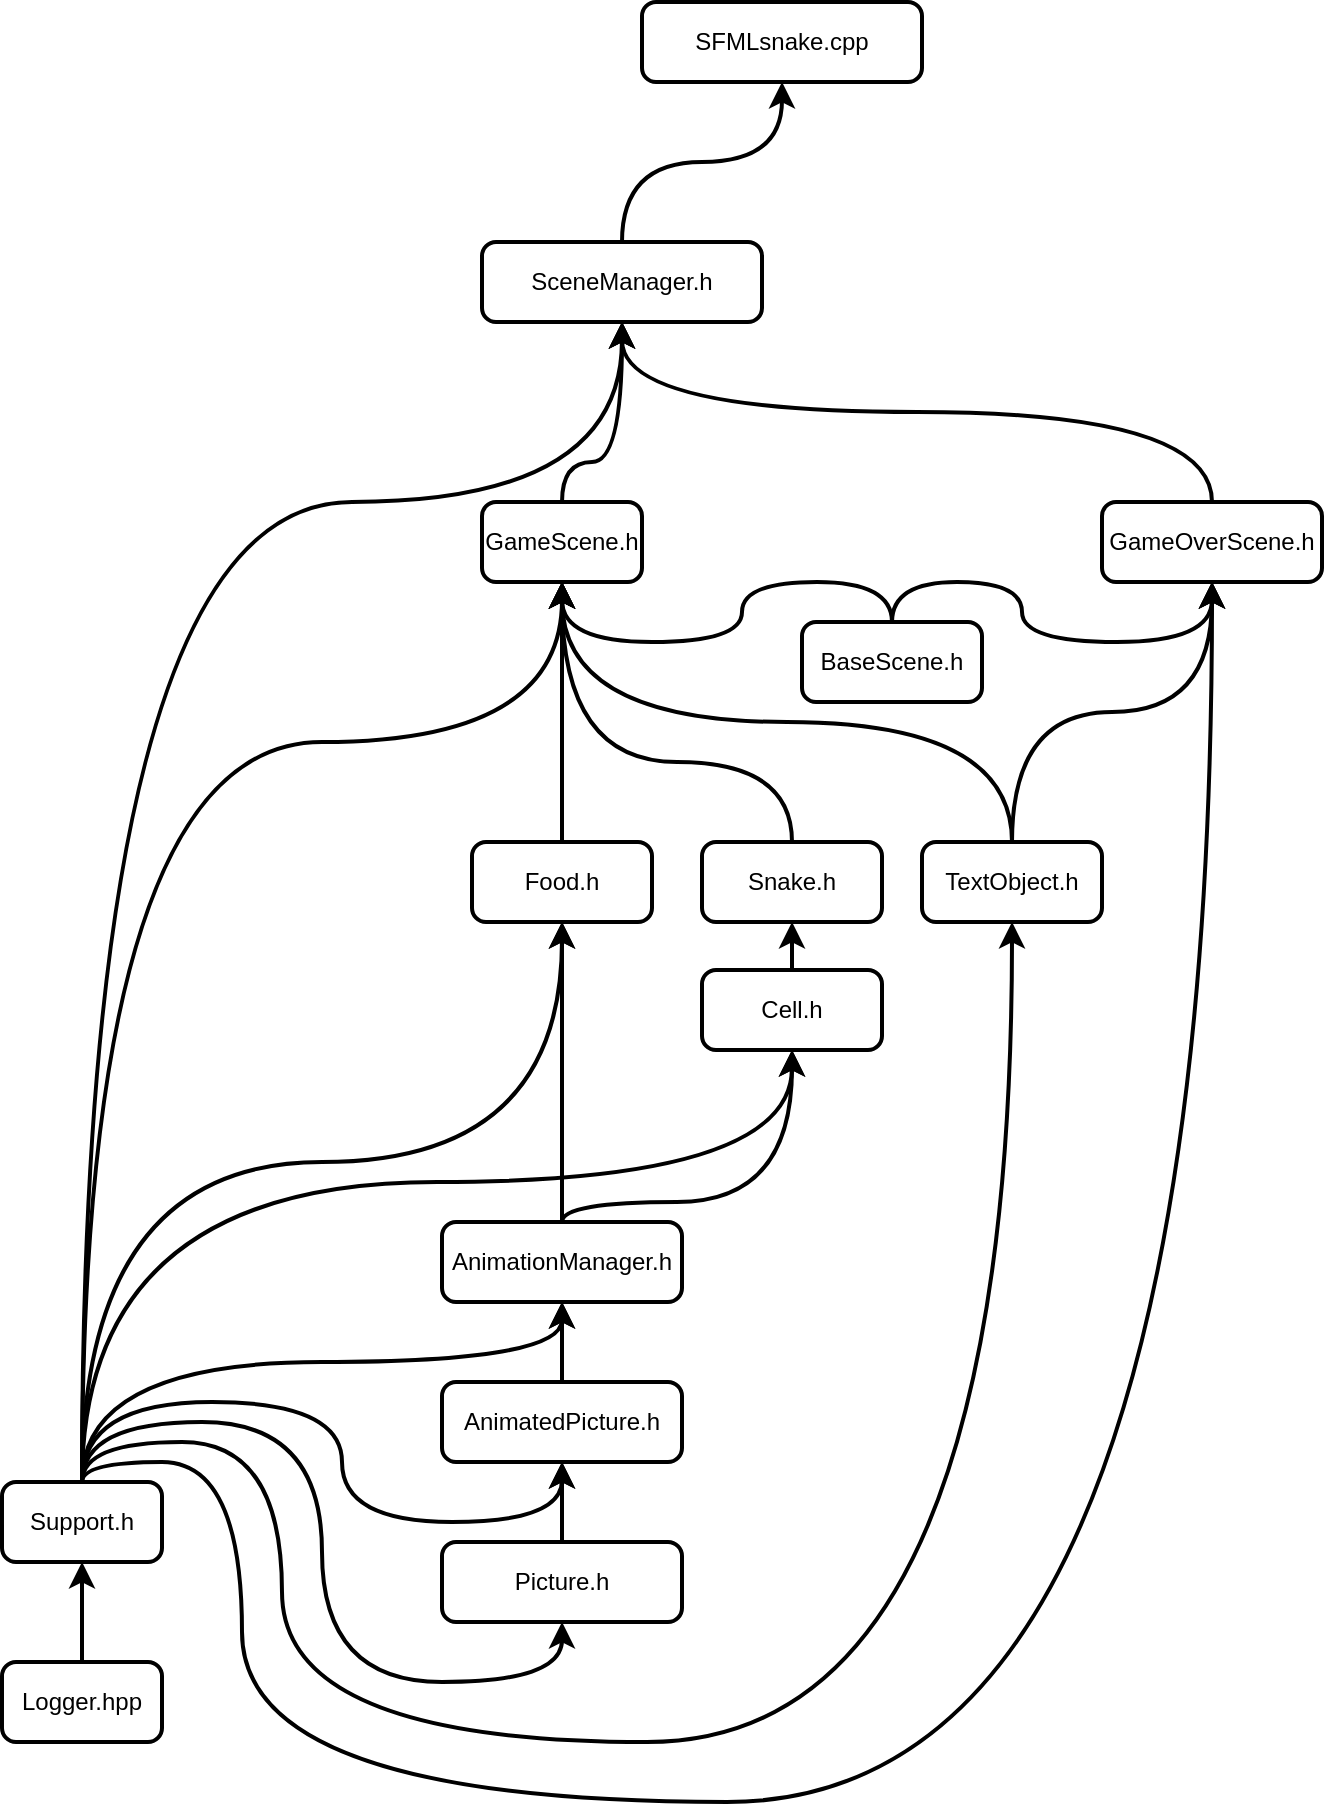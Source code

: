 <mxfile version="16.5.1" type="device"><diagram id="C5RBs43oDa-KdzZeNtuy" name="Page-1"><mxGraphModel dx="1479" dy="714" grid="1" gridSize="10" guides="1" tooltips="1" connect="1" arrows="1" fold="1" page="1" pageScale="1" pageWidth="827" pageHeight="1169" math="0" shadow="0"><root><mxCell id="WIyWlLk6GJQsqaUBKTNV-0"/><mxCell id="WIyWlLk6GJQsqaUBKTNV-1" parent="WIyWlLk6GJQsqaUBKTNV-0"/><mxCell id="fmXq7sl4-tG1h7ZS7099-0" value="SFMLsnake.cpp" style="rounded=1;whiteSpace=wrap;html=1;absoluteArcSize=1;arcSize=14;strokeWidth=2;" parent="WIyWlLk6GJQsqaUBKTNV-1" vertex="1"><mxGeometry x="140" y="80" width="140" height="40" as="geometry"/></mxCell><mxCell id="fmXq7sl4-tG1h7ZS7099-4" style="edgeStyle=orthogonalEdgeStyle;rounded=0;orthogonalLoop=1;jettySize=auto;html=1;exitX=0.5;exitY=0;exitDx=0;exitDy=0;entryX=0.5;entryY=1;entryDx=0;entryDy=0;strokeWidth=2;endArrow=classic;endFill=1;targetPerimeterSpacing=0;endSize=7;startSize=7;shadow=0;elbow=vertical;curved=1;" parent="WIyWlLk6GJQsqaUBKTNV-1" source="fmXq7sl4-tG1h7ZS7099-1" target="fmXq7sl4-tG1h7ZS7099-0" edge="1"><mxGeometry relative="1" as="geometry"/></mxCell><mxCell id="fmXq7sl4-tG1h7ZS7099-1" value="SceneManager.h" style="rounded=1;whiteSpace=wrap;html=1;absoluteArcSize=1;arcSize=14;strokeWidth=2;" parent="WIyWlLk6GJQsqaUBKTNV-1" vertex="1"><mxGeometry x="60" y="200" width="140" height="40" as="geometry"/></mxCell><mxCell id="fmXq7sl4-tG1h7ZS7099-81" style="edgeStyle=orthogonalEdgeStyle;curved=1;rounded=0;orthogonalLoop=1;jettySize=auto;html=1;exitX=0.5;exitY=0;exitDx=0;exitDy=0;entryX=0.5;entryY=1;entryDx=0;entryDy=0;shadow=0;endArrow=classic;endFill=1;startSize=7;endSize=7;targetPerimeterSpacing=0;strokeWidth=2;elbow=vertical;" parent="WIyWlLk6GJQsqaUBKTNV-1" source="fmXq7sl4-tG1h7ZS7099-6" target="fmXq7sl4-tG1h7ZS7099-41" edge="1"><mxGeometry relative="1" as="geometry"><Array as="points"><mxPoint x="-140" y="670"/><mxPoint x="215" y="670"/></Array></mxGeometry></mxCell><mxCell id="fmXq7sl4-tG1h7ZS7099-82" style="edgeStyle=orthogonalEdgeStyle;curved=1;rounded=0;orthogonalLoop=1;jettySize=auto;html=1;exitX=0.5;exitY=0;exitDx=0;exitDy=0;entryX=0.5;entryY=1;entryDx=0;entryDy=0;shadow=0;endArrow=classic;endFill=1;startSize=7;endSize=7;targetPerimeterSpacing=0;strokeWidth=2;elbow=vertical;" parent="WIyWlLk6GJQsqaUBKTNV-1" source="fmXq7sl4-tG1h7ZS7099-6" target="fmXq7sl4-tG1h7ZS7099-8" edge="1"><mxGeometry relative="1" as="geometry"><Array as="points"><mxPoint x="-140" y="450"/><mxPoint x="100" y="450"/></Array></mxGeometry></mxCell><mxCell id="fmXq7sl4-tG1h7ZS7099-83" style="edgeStyle=orthogonalEdgeStyle;curved=1;rounded=0;orthogonalLoop=1;jettySize=auto;html=1;exitX=0.5;exitY=0;exitDx=0;exitDy=0;entryX=0.5;entryY=1;entryDx=0;entryDy=0;shadow=0;endArrow=classic;endFill=1;startSize=7;endSize=7;targetPerimeterSpacing=0;strokeWidth=2;elbow=vertical;" parent="WIyWlLk6GJQsqaUBKTNV-1" source="fmXq7sl4-tG1h7ZS7099-6" target="fmXq7sl4-tG1h7ZS7099-25" edge="1"><mxGeometry relative="1" as="geometry"><Array as="points"><mxPoint x="-140" y="660"/><mxPoint x="100" y="660"/></Array></mxGeometry></mxCell><mxCell id="fmXq7sl4-tG1h7ZS7099-84" style="edgeStyle=orthogonalEdgeStyle;curved=1;rounded=0;orthogonalLoop=1;jettySize=auto;html=1;exitX=0.5;exitY=0;exitDx=0;exitDy=0;entryX=0.5;entryY=1;entryDx=0;entryDy=0;shadow=0;endArrow=classic;endFill=1;startSize=7;endSize=7;targetPerimeterSpacing=0;strokeWidth=2;elbow=vertical;" parent="WIyWlLk6GJQsqaUBKTNV-1" source="fmXq7sl4-tG1h7ZS7099-6" target="fmXq7sl4-tG1h7ZS7099-44" edge="1"><mxGeometry relative="1" as="geometry"><Array as="points"><mxPoint x="-140" y="760"/><mxPoint x="100" y="760"/></Array></mxGeometry></mxCell><mxCell id="fmXq7sl4-tG1h7ZS7099-85" style="edgeStyle=orthogonalEdgeStyle;curved=1;rounded=0;orthogonalLoop=1;jettySize=auto;html=1;exitX=0.5;exitY=0;exitDx=0;exitDy=0;entryX=0.5;entryY=1;entryDx=0;entryDy=0;shadow=0;endArrow=classic;endFill=1;startSize=7;endSize=7;targetPerimeterSpacing=0;strokeWidth=2;elbow=vertical;" parent="WIyWlLk6GJQsqaUBKTNV-1" source="fmXq7sl4-tG1h7ZS7099-6" target="fmXq7sl4-tG1h7ZS7099-1" edge="1"><mxGeometry relative="1" as="geometry"><Array as="points"><mxPoint x="-140" y="330"/><mxPoint x="130" y="330"/></Array></mxGeometry></mxCell><mxCell id="fmXq7sl4-tG1h7ZS7099-86" style="edgeStyle=orthogonalEdgeStyle;curved=1;rounded=0;orthogonalLoop=1;jettySize=auto;html=1;exitX=0.5;exitY=0;exitDx=0;exitDy=0;entryX=0.5;entryY=1;entryDx=0;entryDy=0;shadow=0;endArrow=classic;endFill=1;startSize=7;endSize=7;targetPerimeterSpacing=0;strokeWidth=2;elbow=vertical;" parent="WIyWlLk6GJQsqaUBKTNV-1" source="fmXq7sl4-tG1h7ZS7099-6" target="fmXq7sl4-tG1h7ZS7099-48" edge="1"><mxGeometry relative="1" as="geometry"><Array as="points"><mxPoint x="-140" y="780"/><mxPoint x="-10" y="780"/><mxPoint x="-10" y="840"/><mxPoint x="100" y="840"/></Array></mxGeometry></mxCell><mxCell id="fmXq7sl4-tG1h7ZS7099-87" style="edgeStyle=orthogonalEdgeStyle;curved=1;rounded=0;orthogonalLoop=1;jettySize=auto;html=1;exitX=0.5;exitY=0;exitDx=0;exitDy=0;entryX=0.5;entryY=1;entryDx=0;entryDy=0;shadow=0;endArrow=classic;endFill=1;startSize=7;endSize=7;targetPerimeterSpacing=0;strokeWidth=2;elbow=vertical;" parent="WIyWlLk6GJQsqaUBKTNV-1" source="fmXq7sl4-tG1h7ZS7099-6" target="fmXq7sl4-tG1h7ZS7099-53" edge="1"><mxGeometry relative="1" as="geometry"><Array as="points"><mxPoint x="-140" y="790"/><mxPoint x="-20" y="790"/><mxPoint x="-20" y="920"/><mxPoint x="100" y="920"/></Array></mxGeometry></mxCell><mxCell id="fmXq7sl4-tG1h7ZS7099-95" style="edgeStyle=orthogonalEdgeStyle;curved=1;rounded=0;orthogonalLoop=1;jettySize=auto;html=1;exitX=0.5;exitY=0;exitDx=0;exitDy=0;entryX=0.5;entryY=1;entryDx=0;entryDy=0;shadow=0;endArrow=classic;endFill=1;startSize=7;endSize=7;targetPerimeterSpacing=0;strokeWidth=2;elbow=vertical;" parent="WIyWlLk6GJQsqaUBKTNV-1" source="fmXq7sl4-tG1h7ZS7099-6" target="fmXq7sl4-tG1h7ZS7099-27" edge="1"><mxGeometry relative="1" as="geometry"><Array as="points"><mxPoint x="-140" y="800"/><mxPoint x="-40" y="800"/><mxPoint x="-40" y="950"/><mxPoint x="325" y="950"/></Array></mxGeometry></mxCell><mxCell id="fmXq7sl4-tG1h7ZS7099-104" style="edgeStyle=orthogonalEdgeStyle;curved=1;rounded=0;orthogonalLoop=1;jettySize=auto;html=1;exitX=0.5;exitY=0;exitDx=0;exitDy=0;entryX=0.5;entryY=1;entryDx=0;entryDy=0;shadow=0;endArrow=classic;endFill=1;startSize=7;endSize=7;targetPerimeterSpacing=0;strokeWidth=2;elbow=vertical;" parent="WIyWlLk6GJQsqaUBKTNV-1" source="fmXq7sl4-tG1h7ZS7099-6" target="fmXq7sl4-tG1h7ZS7099-9" edge="1"><mxGeometry relative="1" as="geometry"><Array as="points"><mxPoint x="-140" y="810"/><mxPoint x="-60" y="810"/><mxPoint x="-60" y="980"/><mxPoint x="425" y="980"/></Array></mxGeometry></mxCell><mxCell id="fmXq7sl4-tG1h7ZS7099-6" value="Support.h" style="rounded=1;whiteSpace=wrap;html=1;absoluteArcSize=1;arcSize=14;strokeWidth=2;" parent="WIyWlLk6GJQsqaUBKTNV-1" vertex="1"><mxGeometry x="-180" y="820" width="80" height="40" as="geometry"/></mxCell><mxCell id="fmXq7sl4-tG1h7ZS7099-79" style="edgeStyle=orthogonalEdgeStyle;curved=1;rounded=0;orthogonalLoop=1;jettySize=auto;html=1;exitX=0.5;exitY=0;exitDx=0;exitDy=0;entryX=0.5;entryY=1;entryDx=0;entryDy=0;shadow=0;endArrow=classic;endFill=1;startSize=7;endSize=7;targetPerimeterSpacing=0;strokeWidth=2;elbow=vertical;" parent="WIyWlLk6GJQsqaUBKTNV-1" source="fmXq7sl4-tG1h7ZS7099-7" target="fmXq7sl4-tG1h7ZS7099-6" edge="1"><mxGeometry relative="1" as="geometry"/></mxCell><mxCell id="fmXq7sl4-tG1h7ZS7099-7" value="Logger.hpp" style="rounded=1;whiteSpace=wrap;html=1;absoluteArcSize=1;arcSize=14;strokeWidth=2;" parent="WIyWlLk6GJQsqaUBKTNV-1" vertex="1"><mxGeometry x="-180" y="910" width="80" height="40" as="geometry"/></mxCell><mxCell id="fmXq7sl4-tG1h7ZS7099-97" style="edgeStyle=orthogonalEdgeStyle;curved=1;rounded=0;orthogonalLoop=1;jettySize=auto;html=1;exitX=0.5;exitY=0;exitDx=0;exitDy=0;entryX=0.5;entryY=1;entryDx=0;entryDy=0;shadow=0;endArrow=classic;endFill=1;startSize=7;endSize=7;targetPerimeterSpacing=0;strokeWidth=2;elbow=vertical;" parent="WIyWlLk6GJQsqaUBKTNV-1" source="fmXq7sl4-tG1h7ZS7099-8" target="fmXq7sl4-tG1h7ZS7099-1" edge="1"><mxGeometry relative="1" as="geometry"><Array as="points"><mxPoint x="100" y="310"/><mxPoint x="130" y="310"/></Array></mxGeometry></mxCell><mxCell id="fmXq7sl4-tG1h7ZS7099-8" value="GameScene.h" style="rounded=1;whiteSpace=wrap;html=1;absoluteArcSize=1;arcSize=14;strokeWidth=2;" parent="WIyWlLk6GJQsqaUBKTNV-1" vertex="1"><mxGeometry x="60" y="330" width="80" height="40" as="geometry"/></mxCell><mxCell id="fmXq7sl4-tG1h7ZS7099-99" style="edgeStyle=orthogonalEdgeStyle;curved=1;rounded=0;orthogonalLoop=1;jettySize=auto;html=1;exitX=0.5;exitY=0;exitDx=0;exitDy=0;entryX=0.5;entryY=1;entryDx=0;entryDy=0;shadow=0;endArrow=classic;endFill=1;startSize=7;endSize=7;targetPerimeterSpacing=0;strokeWidth=2;elbow=vertical;" parent="WIyWlLk6GJQsqaUBKTNV-1" source="fmXq7sl4-tG1h7ZS7099-9" target="fmXq7sl4-tG1h7ZS7099-1" edge="1"><mxGeometry relative="1" as="geometry"/></mxCell><mxCell id="fmXq7sl4-tG1h7ZS7099-9" value="GameOverScene.h" style="rounded=1;whiteSpace=wrap;html=1;absoluteArcSize=1;arcSize=14;strokeWidth=2;" parent="WIyWlLk6GJQsqaUBKTNV-1" vertex="1"><mxGeometry x="370" y="330" width="110" height="40" as="geometry"/></mxCell><mxCell id="fmXq7sl4-tG1h7ZS7099-73" style="edgeStyle=orthogonalEdgeStyle;curved=1;rounded=0;orthogonalLoop=1;jettySize=auto;html=1;exitX=0.5;exitY=0;exitDx=0;exitDy=0;entryX=0.5;entryY=1;entryDx=0;entryDy=0;shadow=0;endArrow=classic;endFill=1;startSize=7;endSize=7;targetPerimeterSpacing=0;strokeWidth=2;elbow=vertical;" parent="WIyWlLk6GJQsqaUBKTNV-1" source="fmXq7sl4-tG1h7ZS7099-23" target="fmXq7sl4-tG1h7ZS7099-8" edge="1"><mxGeometry relative="1" as="geometry"><Array as="points"><mxPoint x="265" y="370"/><mxPoint x="190" y="370"/><mxPoint x="190" y="400"/><mxPoint x="100" y="400"/></Array></mxGeometry></mxCell><mxCell id="fmXq7sl4-tG1h7ZS7099-100" style="edgeStyle=orthogonalEdgeStyle;curved=1;rounded=0;orthogonalLoop=1;jettySize=auto;html=1;exitX=0.5;exitY=0;exitDx=0;exitDy=0;entryX=0.5;entryY=1;entryDx=0;entryDy=0;shadow=0;endArrow=classic;endFill=1;startSize=7;endSize=7;targetPerimeterSpacing=0;strokeWidth=2;elbow=vertical;" parent="WIyWlLk6GJQsqaUBKTNV-1" source="fmXq7sl4-tG1h7ZS7099-23" target="fmXq7sl4-tG1h7ZS7099-9" edge="1"><mxGeometry relative="1" as="geometry"><Array as="points"><mxPoint x="265" y="370"/><mxPoint x="330" y="370"/><mxPoint x="330" y="400"/><mxPoint x="425" y="400"/></Array></mxGeometry></mxCell><mxCell id="fmXq7sl4-tG1h7ZS7099-23" value="BaseScene.h" style="rounded=1;whiteSpace=wrap;html=1;absoluteArcSize=1;arcSize=14;strokeWidth=2;" parent="WIyWlLk6GJQsqaUBKTNV-1" vertex="1"><mxGeometry x="220" y="390" width="90" height="40" as="geometry"/></mxCell><mxCell id="fmXq7sl4-tG1h7ZS7099-71" style="edgeStyle=orthogonalEdgeStyle;curved=1;rounded=0;orthogonalLoop=1;jettySize=auto;html=1;exitX=0.5;exitY=0;exitDx=0;exitDy=0;entryX=0.5;entryY=1;entryDx=0;entryDy=0;shadow=0;endArrow=classic;endFill=1;startSize=7;endSize=7;targetPerimeterSpacing=0;strokeWidth=2;elbow=vertical;" parent="WIyWlLk6GJQsqaUBKTNV-1" source="fmXq7sl4-tG1h7ZS7099-24" target="fmXq7sl4-tG1h7ZS7099-8" edge="1"><mxGeometry relative="1" as="geometry"><Array as="points"><mxPoint x="215" y="460"/><mxPoint x="100" y="460"/></Array></mxGeometry></mxCell><mxCell id="fmXq7sl4-tG1h7ZS7099-24" value="Snake.h" style="rounded=1;whiteSpace=wrap;html=1;absoluteArcSize=1;arcSize=14;strokeWidth=2;" parent="WIyWlLk6GJQsqaUBKTNV-1" vertex="1"><mxGeometry x="170" y="500" width="90" height="40" as="geometry"/></mxCell><mxCell id="fmXq7sl4-tG1h7ZS7099-72" style="edgeStyle=orthogonalEdgeStyle;curved=1;rounded=0;orthogonalLoop=1;jettySize=auto;html=1;exitX=0.5;exitY=0;exitDx=0;exitDy=0;entryX=0.5;entryY=1;entryDx=0;entryDy=0;shadow=0;endArrow=classic;endFill=1;startSize=7;endSize=7;targetPerimeterSpacing=0;strokeWidth=2;elbow=vertical;" parent="WIyWlLk6GJQsqaUBKTNV-1" source="fmXq7sl4-tG1h7ZS7099-25" target="fmXq7sl4-tG1h7ZS7099-8" edge="1"><mxGeometry relative="1" as="geometry"><Array as="points"><mxPoint x="100" y="560"/><mxPoint x="100" y="560"/></Array></mxGeometry></mxCell><mxCell id="fmXq7sl4-tG1h7ZS7099-25" value="Food.h" style="rounded=1;whiteSpace=wrap;html=1;absoluteArcSize=1;arcSize=14;strokeWidth=2;" parent="WIyWlLk6GJQsqaUBKTNV-1" vertex="1"><mxGeometry x="55" y="500" width="90" height="40" as="geometry"/></mxCell><mxCell id="fmXq7sl4-tG1h7ZS7099-70" style="edgeStyle=orthogonalEdgeStyle;curved=1;rounded=0;orthogonalLoop=1;jettySize=auto;html=1;exitX=0.5;exitY=0;exitDx=0;exitDy=0;entryX=0.5;entryY=1;entryDx=0;entryDy=0;shadow=0;endArrow=classic;endFill=1;startSize=7;endSize=7;targetPerimeterSpacing=0;strokeWidth=2;elbow=vertical;" parent="WIyWlLk6GJQsqaUBKTNV-1" source="fmXq7sl4-tG1h7ZS7099-27" target="fmXq7sl4-tG1h7ZS7099-8" edge="1"><mxGeometry relative="1" as="geometry"><Array as="points"><mxPoint x="325" y="440"/><mxPoint x="100" y="440"/></Array></mxGeometry></mxCell><mxCell id="fmXq7sl4-tG1h7ZS7099-102" style="edgeStyle=orthogonalEdgeStyle;curved=1;rounded=0;orthogonalLoop=1;jettySize=auto;html=1;exitX=0.5;exitY=0;exitDx=0;exitDy=0;entryX=0.5;entryY=1;entryDx=0;entryDy=0;shadow=0;endArrow=classic;endFill=1;startSize=7;endSize=7;targetPerimeterSpacing=0;strokeWidth=2;elbow=vertical;" parent="WIyWlLk6GJQsqaUBKTNV-1" source="fmXq7sl4-tG1h7ZS7099-27" target="fmXq7sl4-tG1h7ZS7099-9" edge="1"><mxGeometry relative="1" as="geometry"/></mxCell><mxCell id="fmXq7sl4-tG1h7ZS7099-27" value="TextObject.h" style="rounded=1;whiteSpace=wrap;html=1;absoluteArcSize=1;arcSize=14;strokeWidth=2;" parent="WIyWlLk6GJQsqaUBKTNV-1" vertex="1"><mxGeometry x="280" y="500" width="90" height="40" as="geometry"/></mxCell><mxCell id="fmXq7sl4-tG1h7ZS7099-76" style="edgeStyle=orthogonalEdgeStyle;curved=1;rounded=0;orthogonalLoop=1;jettySize=auto;html=1;exitX=0.5;exitY=0;exitDx=0;exitDy=0;entryX=0.5;entryY=1;entryDx=0;entryDy=0;shadow=0;endArrow=classic;endFill=1;startSize=7;endSize=7;targetPerimeterSpacing=0;strokeWidth=2;elbow=vertical;" parent="WIyWlLk6GJQsqaUBKTNV-1" source="fmXq7sl4-tG1h7ZS7099-41" target="fmXq7sl4-tG1h7ZS7099-24" edge="1"><mxGeometry relative="1" as="geometry"/></mxCell><mxCell id="fmXq7sl4-tG1h7ZS7099-41" value="Cell.h" style="rounded=1;whiteSpace=wrap;html=1;absoluteArcSize=1;arcSize=14;strokeWidth=2;" parent="WIyWlLk6GJQsqaUBKTNV-1" vertex="1"><mxGeometry x="170" y="564" width="90" height="40" as="geometry"/></mxCell><mxCell id="fmXq7sl4-tG1h7ZS7099-90" style="edgeStyle=orthogonalEdgeStyle;curved=1;rounded=0;orthogonalLoop=1;jettySize=auto;html=1;exitX=0.5;exitY=0;exitDx=0;exitDy=0;entryX=0.5;entryY=1;entryDx=0;entryDy=0;shadow=0;endArrow=classic;endFill=1;startSize=7;endSize=7;targetPerimeterSpacing=0;strokeWidth=2;elbow=vertical;" parent="WIyWlLk6GJQsqaUBKTNV-1" source="fmXq7sl4-tG1h7ZS7099-44" target="fmXq7sl4-tG1h7ZS7099-41" edge="1"><mxGeometry relative="1" as="geometry"><Array as="points"><mxPoint x="100" y="680"/><mxPoint x="215" y="680"/></Array></mxGeometry></mxCell><mxCell id="dve3AM8fMskFHtIiWT6L-0" style="edgeStyle=orthogonalEdgeStyle;rounded=0;orthogonalLoop=1;jettySize=auto;html=1;exitX=0.5;exitY=0;exitDx=0;exitDy=0;entryX=0.5;entryY=1;entryDx=0;entryDy=0;curved=1;strokeWidth=2;endSize=7;startSize=7;" edge="1" parent="WIyWlLk6GJQsqaUBKTNV-1" source="fmXq7sl4-tG1h7ZS7099-44" target="fmXq7sl4-tG1h7ZS7099-25"><mxGeometry relative="1" as="geometry"><Array as="points"><mxPoint x="100" y="690"/></Array></mxGeometry></mxCell><mxCell id="fmXq7sl4-tG1h7ZS7099-44" value="AnimationManager.h" style="rounded=1;whiteSpace=wrap;html=1;absoluteArcSize=1;arcSize=14;strokeWidth=2;" parent="WIyWlLk6GJQsqaUBKTNV-1" vertex="1"><mxGeometry x="40" y="690" width="120" height="40" as="geometry"/></mxCell><mxCell id="fmXq7sl4-tG1h7ZS7099-89" style="edgeStyle=orthogonalEdgeStyle;curved=1;rounded=0;orthogonalLoop=1;jettySize=auto;html=1;exitX=0.5;exitY=0;exitDx=0;exitDy=0;entryX=0.5;entryY=1;entryDx=0;entryDy=0;shadow=0;endArrow=classic;endFill=1;startSize=7;endSize=7;targetPerimeterSpacing=0;strokeWidth=2;elbow=vertical;" parent="WIyWlLk6GJQsqaUBKTNV-1" source="fmXq7sl4-tG1h7ZS7099-48" target="fmXq7sl4-tG1h7ZS7099-44" edge="1"><mxGeometry relative="1" as="geometry"/></mxCell><mxCell id="fmXq7sl4-tG1h7ZS7099-48" value="AnimatedPicture.h" style="rounded=1;whiteSpace=wrap;html=1;absoluteArcSize=1;arcSize=14;strokeWidth=2;" parent="WIyWlLk6GJQsqaUBKTNV-1" vertex="1"><mxGeometry x="40" y="770" width="120" height="40" as="geometry"/></mxCell><mxCell id="fmXq7sl4-tG1h7ZS7099-88" style="edgeStyle=orthogonalEdgeStyle;curved=1;rounded=0;orthogonalLoop=1;jettySize=auto;html=1;exitX=0.5;exitY=0;exitDx=0;exitDy=0;entryX=0.5;entryY=1;entryDx=0;entryDy=0;shadow=0;endArrow=classic;endFill=1;startSize=7;endSize=7;targetPerimeterSpacing=0;strokeWidth=2;elbow=vertical;" parent="WIyWlLk6GJQsqaUBKTNV-1" source="fmXq7sl4-tG1h7ZS7099-53" target="fmXq7sl4-tG1h7ZS7099-48" edge="1"><mxGeometry relative="1" as="geometry"/></mxCell><mxCell id="fmXq7sl4-tG1h7ZS7099-53" value="Picture.h" style="rounded=1;whiteSpace=wrap;html=1;absoluteArcSize=1;arcSize=14;strokeWidth=2;" parent="WIyWlLk6GJQsqaUBKTNV-1" vertex="1"><mxGeometry x="40" y="850" width="120" height="40" as="geometry"/></mxCell></root></mxGraphModel></diagram></mxfile>